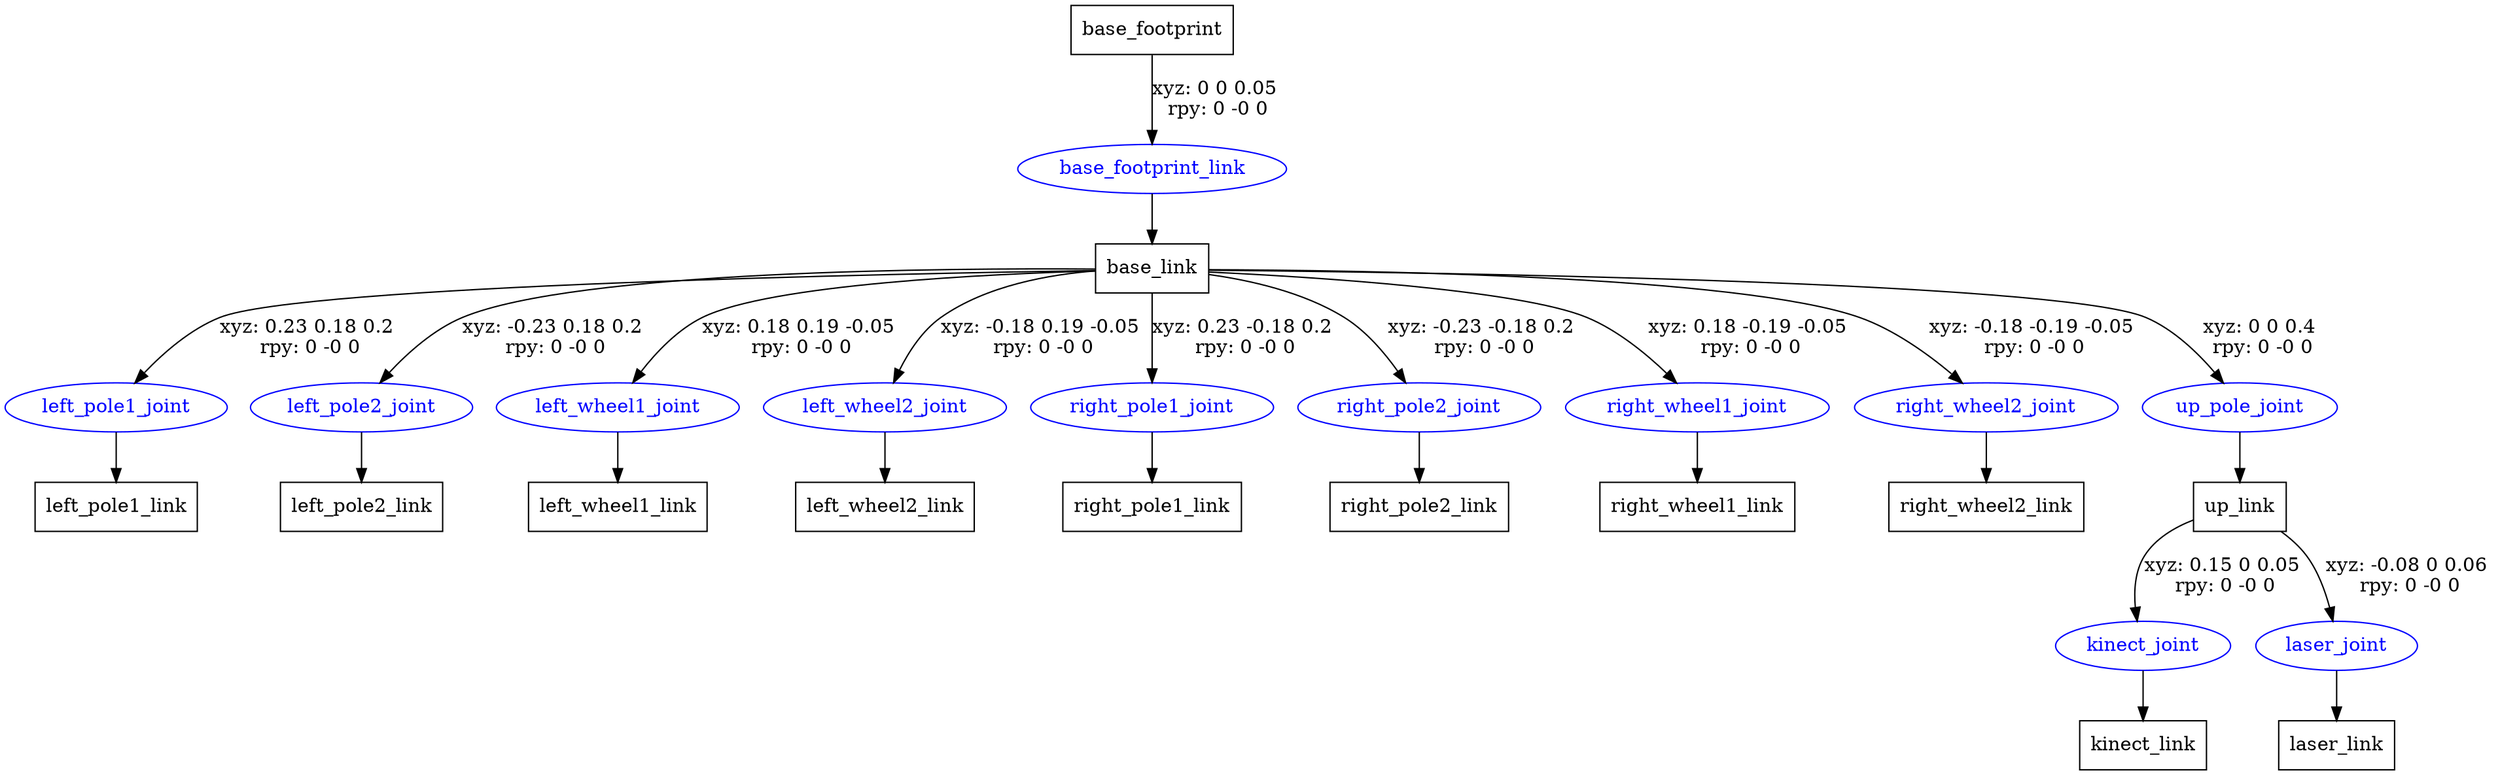 digraph G {
node [shape=box];
"base_footprint" [label="base_footprint"];
"base_link" [label="base_link"];
"left_pole1_link" [label="left_pole1_link"];
"left_pole2_link" [label="left_pole2_link"];
"left_wheel1_link" [label="left_wheel1_link"];
"left_wheel2_link" [label="left_wheel2_link"];
"right_pole1_link" [label="right_pole1_link"];
"right_pole2_link" [label="right_pole2_link"];
"right_wheel1_link" [label="right_wheel1_link"];
"right_wheel2_link" [label="right_wheel2_link"];
"up_link" [label="up_link"];
"kinect_link" [label="kinect_link"];
"laser_link" [label="laser_link"];
node [shape=ellipse, color=blue, fontcolor=blue];
"base_footprint" -> "base_footprint_link" [label="xyz: 0 0 0.05 \nrpy: 0 -0 0"]
"base_footprint_link" -> "base_link"
"base_link" -> "left_pole1_joint" [label="xyz: 0.23 0.18 0.2 \nrpy: 0 -0 0"]
"left_pole1_joint" -> "left_pole1_link"
"base_link" -> "left_pole2_joint" [label="xyz: -0.23 0.18 0.2 \nrpy: 0 -0 0"]
"left_pole2_joint" -> "left_pole2_link"
"base_link" -> "left_wheel1_joint" [label="xyz: 0.18 0.19 -0.05 \nrpy: 0 -0 0"]
"left_wheel1_joint" -> "left_wheel1_link"
"base_link" -> "left_wheel2_joint" [label="xyz: -0.18 0.19 -0.05 \nrpy: 0 -0 0"]
"left_wheel2_joint" -> "left_wheel2_link"
"base_link" -> "right_pole1_joint" [label="xyz: 0.23 -0.18 0.2 \nrpy: 0 -0 0"]
"right_pole1_joint" -> "right_pole1_link"
"base_link" -> "right_pole2_joint" [label="xyz: -0.23 -0.18 0.2 \nrpy: 0 -0 0"]
"right_pole2_joint" -> "right_pole2_link"
"base_link" -> "right_wheel1_joint" [label="xyz: 0.18 -0.19 -0.05 \nrpy: 0 -0 0"]
"right_wheel1_joint" -> "right_wheel1_link"
"base_link" -> "right_wheel2_joint" [label="xyz: -0.18 -0.19 -0.05 \nrpy: 0 -0 0"]
"right_wheel2_joint" -> "right_wheel2_link"
"base_link" -> "up_pole_joint" [label="xyz: 0 0 0.4 \nrpy: 0 -0 0"]
"up_pole_joint" -> "up_link"
"up_link" -> "kinect_joint" [label="xyz: 0.15 0 0.05 \nrpy: 0 -0 0"]
"kinect_joint" -> "kinect_link"
"up_link" -> "laser_joint" [label="xyz: -0.08 0 0.06 \nrpy: 0 -0 0"]
"laser_joint" -> "laser_link"
}
